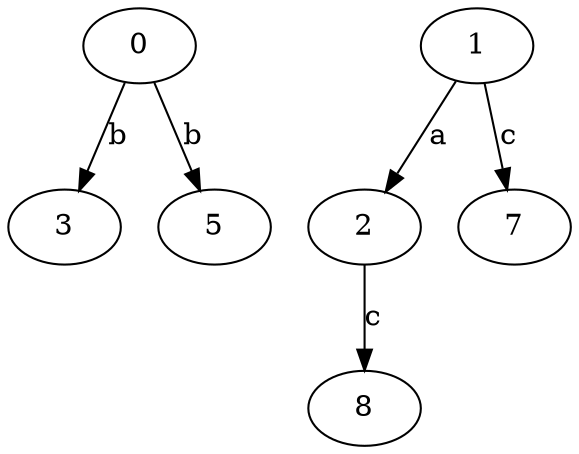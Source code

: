 strict digraph  {
0;
1;
2;
3;
5;
7;
8;
0 -> 3  [label=b];
0 -> 5  [label=b];
1 -> 2  [label=a];
1 -> 7  [label=c];
2 -> 8  [label=c];
}
